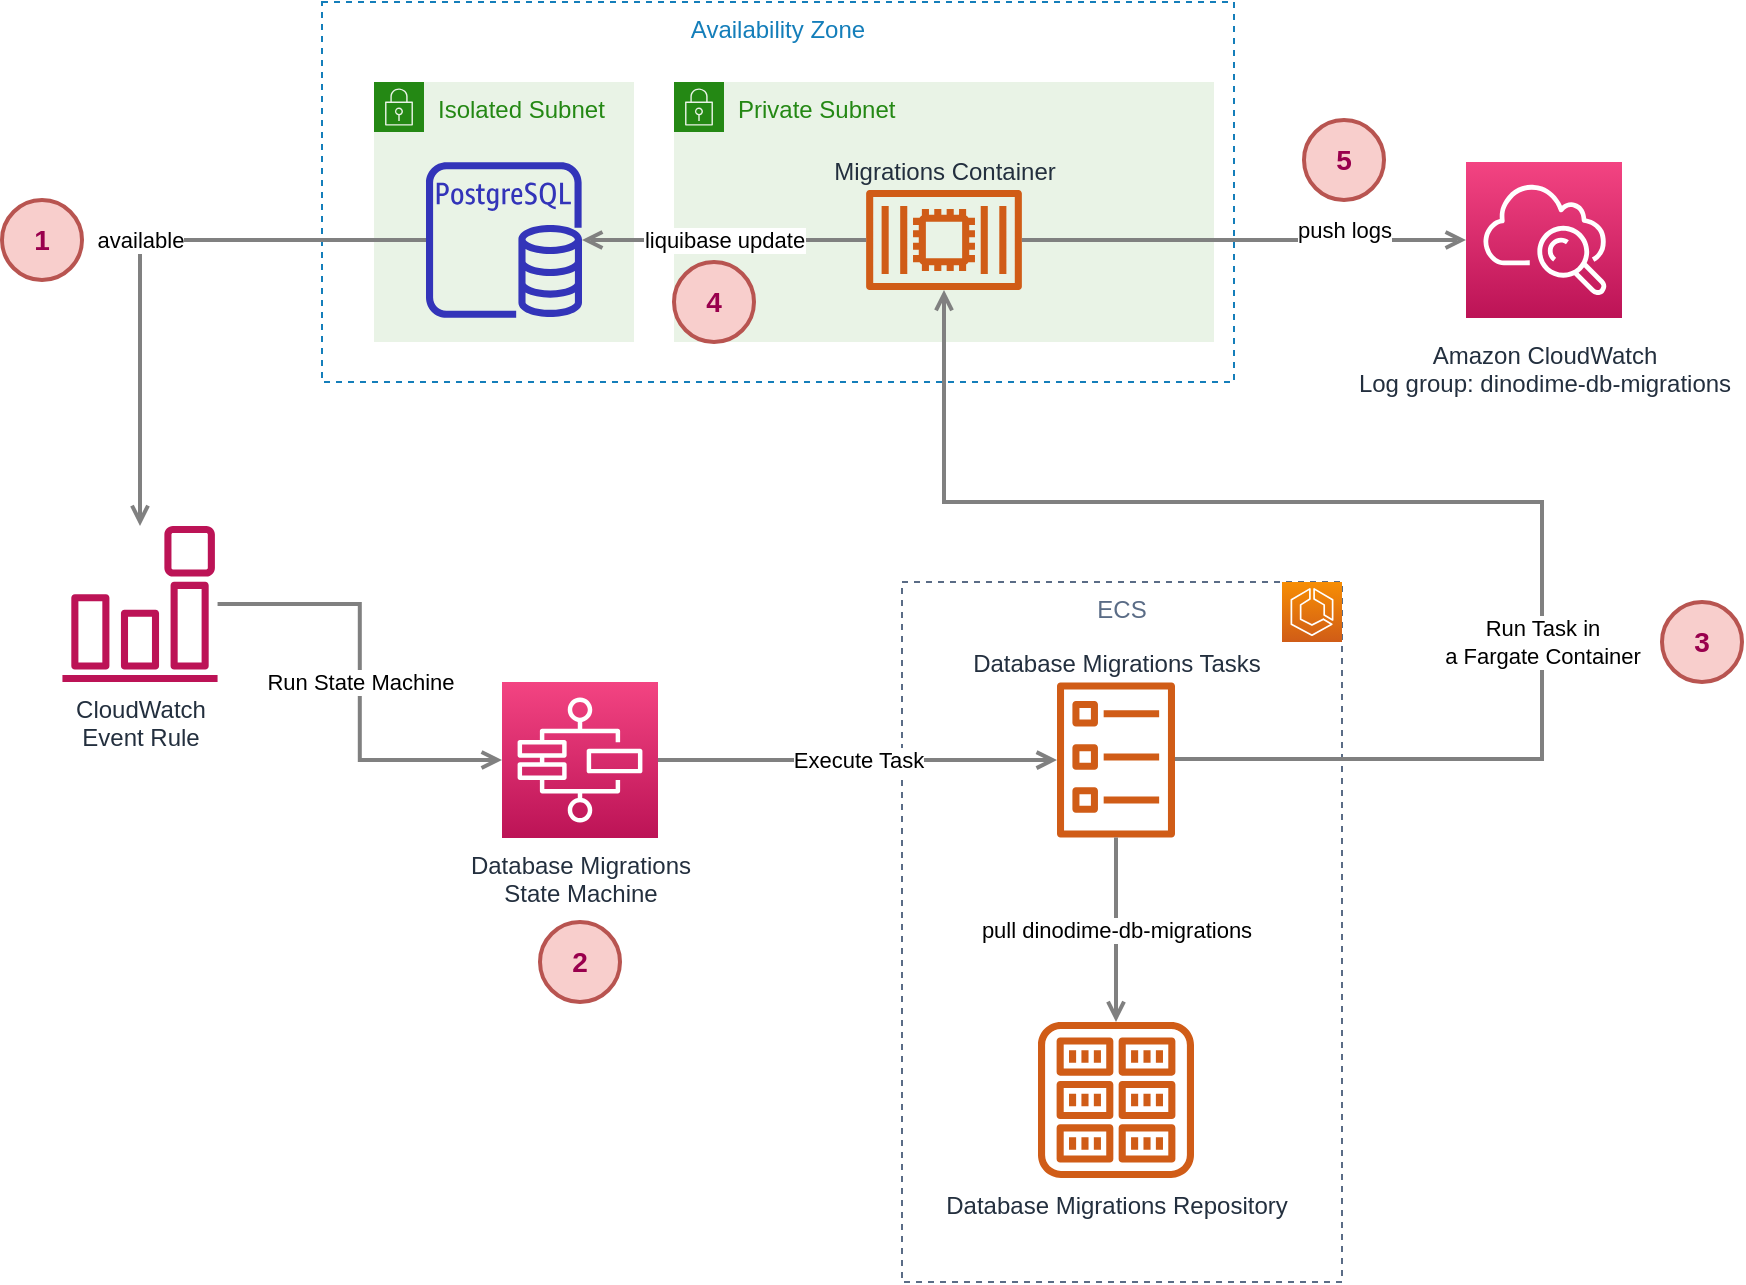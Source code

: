 <mxfile version="12.4.2" type="device" pages="1"><diagram id="Ht1M8jgEwFfnCIfOTk4-" name="Page-1"><mxGraphModel dx="1106" dy="1830" grid="1" gridSize="10" guides="1" tooltips="1" connect="1" arrows="1" fold="1" page="1" pageScale="1" pageWidth="1169" pageHeight="827" math="0" shadow="0"><root><mxCell id="0"/><mxCell id="1" parent="0"/><mxCell id="ZfWRtYbuxEI8Y3Z5jPvF-13" value="Availability Zone" style="fillColor=none;strokeColor=#147EBA;dashed=1;verticalAlign=top;fontStyle=0;fontColor=#147EBA;" vertex="1" parent="1"><mxGeometry x="309" y="-734" width="456" height="190" as="geometry"/></mxCell><mxCell id="ZfWRtYbuxEI8Y3Z5jPvF-17" value="ECS" style="fillColor=none;strokeColor=#5A6C86;dashed=1;verticalAlign=top;fontStyle=0;fontColor=#5A6C86;" vertex="1" parent="1"><mxGeometry x="599" y="-444" width="220" height="350" as="geometry"/></mxCell><mxCell id="ZfWRtYbuxEI8Y3Z5jPvF-4" value="Isolated Subnet" style="points=[[0,0],[0.25,0],[0.5,0],[0.75,0],[1,0],[1,0.25],[1,0.5],[1,0.75],[1,1],[0.75,1],[0.5,1],[0.25,1],[0,1],[0,0.75],[0,0.5],[0,0.25]];outlineConnect=0;gradientColor=none;html=1;whiteSpace=wrap;fontSize=12;fontStyle=0;shape=mxgraph.aws4.group;grIcon=mxgraph.aws4.group_security_group;grStroke=0;strokeColor=#248814;fillColor=#E9F3E6;verticalAlign=top;align=left;spacingLeft=30;fontColor=#248814;dashed=0;" vertex="1" parent="1"><mxGeometry x="335" y="-694" width="130" height="130" as="geometry"/></mxCell><mxCell id="UEzPUAAOIrF-is8g5C7q-144" value="Amazon CloudWatch&lt;br&gt;Log group: dinodime-db-migrations" style="outlineConnect=0;fontColor=#232F3E;gradientColor=#F34482;gradientDirection=north;fillColor=#BC1356;strokeColor=#ffffff;dashed=0;verticalLabelPosition=bottom;verticalAlign=top;align=center;html=1;fontSize=12;fontStyle=0;aspect=fixed;shape=mxgraph.aws4.resourceIcon;resIcon=mxgraph.aws4.cloudwatch;labelBackgroundColor=#ffffff;spacingTop=5;" parent="1" vertex="1"><mxGeometry x="881" y="-654" width="78" height="78" as="geometry"/></mxCell><mxCell id="UEzPUAAOIrF-is8g5C7q-160" value="CloudWatch&lt;br&gt;Event Rule" style="outlineConnect=0;fontColor=#232F3E;gradientColor=none;fillColor=#BC1356;strokeColor=none;dashed=0;verticalLabelPosition=bottom;verticalAlign=top;align=center;html=1;fontSize=12;fontStyle=0;aspect=fixed;pointerEvents=1;shape=mxgraph.aws4.event_event_based;labelBackgroundColor=#ffffff;" parent="1" vertex="1"><mxGeometry x="179" y="-472" width="78" height="78" as="geometry"/></mxCell><mxCell id="ZfWRtYbuxEI8Y3Z5jPvF-3" value="Private Subnet" style="points=[[0,0],[0.25,0],[0.5,0],[0.75,0],[1,0],[1,0.25],[1,0.5],[1,0.75],[1,1],[0.75,1],[0.5,1],[0.25,1],[0,1],[0,0.75],[0,0.5],[0,0.25]];outlineConnect=0;gradientColor=none;html=1;whiteSpace=wrap;fontSize=12;fontStyle=0;shape=mxgraph.aws4.group;grIcon=mxgraph.aws4.group_security_group;grStroke=0;strokeColor=#248814;fillColor=#E9F3E6;verticalAlign=top;align=left;spacingLeft=30;fontColor=#248814;dashed=0;" vertex="1" parent="1"><mxGeometry x="485" y="-694" width="270" height="130" as="geometry"/></mxCell><mxCell id="ZfWRtYbuxEI8Y3Z5jPvF-5" value="" style="outlineConnect=0;fontColor=#232F3E;gradientColor=none;fillColor=#3334B9;strokeColor=none;dashed=0;verticalLabelPosition=bottom;verticalAlign=top;align=center;html=1;fontSize=12;fontStyle=0;aspect=fixed;pointerEvents=1;shape=mxgraph.aws4.rds_postgresql_instance;" vertex="1" parent="1"><mxGeometry x="361" y="-654" width="78" height="78" as="geometry"/></mxCell><mxCell id="ZfWRtYbuxEI8Y3Z5jPvF-6" value="Database Migrations Repository" style="outlineConnect=0;fontColor=#232F3E;gradientColor=none;fillColor=#D05C17;strokeColor=none;dashed=0;verticalLabelPosition=bottom;verticalAlign=top;align=center;html=1;fontSize=12;fontStyle=0;aspect=fixed;pointerEvents=1;shape=mxgraph.aws4.registry;" vertex="1" parent="1"><mxGeometry x="667" y="-224" width="78" height="78" as="geometry"/></mxCell><mxCell id="ZfWRtYbuxEI8Y3Z5jPvF-7" value="Migrations Container" style="outlineConnect=0;fontColor=#232F3E;gradientColor=none;fillColor=#D05C17;strokeColor=none;dashed=0;verticalLabelPosition=top;verticalAlign=bottom;align=center;html=1;fontSize=12;fontStyle=0;aspect=fixed;pointerEvents=1;shape=mxgraph.aws4.container_2;labelPosition=center;" vertex="1" parent="1"><mxGeometry x="581" y="-640" width="78" height="50" as="geometry"/></mxCell><mxCell id="ZfWRtYbuxEI8Y3Z5jPvF-8" value="liquibase update" style="edgeStyle=orthogonalEdgeStyle;rounded=0;orthogonalLoop=1;jettySize=auto;html=1;startArrow=none;startFill=0;endArrow=open;endFill=0;strokeColor=#808080;strokeWidth=2;" edge="1" parent="1" source="ZfWRtYbuxEI8Y3Z5jPvF-7" target="ZfWRtYbuxEI8Y3Z5jPvF-5"><mxGeometry relative="1" as="geometry"><mxPoint x="513" y="-524.5" as="sourcePoint"/><mxPoint x="635" y="-524.5" as="targetPoint"/></mxGeometry></mxCell><mxCell id="ZfWRtYbuxEI8Y3Z5jPvF-11" value="available" style="edgeStyle=orthogonalEdgeStyle;rounded=0;orthogonalLoop=1;jettySize=auto;html=1;startArrow=none;startFill=0;endArrow=open;endFill=0;strokeColor=#808080;strokeWidth=2;" edge="1" parent="1" source="ZfWRtYbuxEI8Y3Z5jPvF-5" target="UEzPUAAOIrF-is8g5C7q-160"><mxGeometry relative="1" as="geometry"><mxPoint x="363" y="-504" as="sourcePoint"/><mxPoint x="485" y="-504" as="targetPoint"/></mxGeometry></mxCell><mxCell id="ZfWRtYbuxEI8Y3Z5jPvF-12" value="Database Migrations Tasks" style="outlineConnect=0;fontColor=#232F3E;gradientColor=none;fillColor=#D05C17;strokeColor=none;dashed=0;verticalLabelPosition=top;verticalAlign=bottom;align=center;html=1;fontSize=12;fontStyle=0;aspect=fixed;pointerEvents=1;shape=mxgraph.aws4.ecs_task;labelPosition=center;" vertex="1" parent="1"><mxGeometry x="676.5" y="-394" width="59" height="78" as="geometry"/></mxCell><mxCell id="ZfWRtYbuxEI8Y3Z5jPvF-14" value="pull dinodime-db-migrations" style="edgeStyle=orthogonalEdgeStyle;rounded=0;orthogonalLoop=1;jettySize=auto;html=1;startArrow=none;startFill=0;endArrow=open;endFill=0;strokeColor=#808080;strokeWidth=2;" edge="1" parent="1" source="ZfWRtYbuxEI8Y3Z5jPvF-12" target="ZfWRtYbuxEI8Y3Z5jPvF-6"><mxGeometry relative="1" as="geometry"><mxPoint x="945" y="-394" as="sourcePoint"/><mxPoint x="945" y="-262" as="targetPoint"/></mxGeometry></mxCell><mxCell id="ZfWRtYbuxEI8Y3Z5jPvF-15" value="" style="outlineConnect=0;fontColor=#232F3E;gradientColor=#F78E04;gradientDirection=north;fillColor=#D05C17;strokeColor=#ffffff;dashed=0;verticalLabelPosition=bottom;verticalAlign=top;align=center;html=1;fontSize=12;fontStyle=0;aspect=fixed;shape=mxgraph.aws4.resourceIcon;resIcon=mxgraph.aws4.ecs;" vertex="1" parent="1"><mxGeometry x="789" y="-444" width="30" height="30" as="geometry"/></mxCell><mxCell id="ZfWRtYbuxEI8Y3Z5jPvF-18" value="Database Migrations&lt;br&gt;State Machine" style="outlineConnect=0;fontColor=#232F3E;gradientColor=#F34482;gradientDirection=north;fillColor=#BC1356;strokeColor=#ffffff;dashed=0;verticalLabelPosition=bottom;verticalAlign=top;align=center;html=1;fontSize=12;fontStyle=0;aspect=fixed;shape=mxgraph.aws4.resourceIcon;resIcon=mxgraph.aws4.step_functions;" vertex="1" parent="1"><mxGeometry x="399" y="-394" width="78" height="78" as="geometry"/></mxCell><mxCell id="ZfWRtYbuxEI8Y3Z5jPvF-19" value="push logs" style="edgeStyle=orthogonalEdgeStyle;rounded=0;orthogonalLoop=1;jettySize=auto;html=1;startArrow=none;startFill=0;endArrow=open;endFill=0;strokeColor=#808080;strokeWidth=2;" edge="1" parent="1" source="ZfWRtYbuxEI8Y3Z5jPvF-7" target="UEzPUAAOIrF-is8g5C7q-144"><mxGeometry x="0.451" y="5" relative="1" as="geometry"><mxPoint x="665" y="-494" as="sourcePoint"/><mxPoint x="811" y="-459.77" as="targetPoint"/><mxPoint as="offset"/></mxGeometry></mxCell><mxCell id="ZfWRtYbuxEI8Y3Z5jPvF-20" value="Run State Machine" style="edgeStyle=orthogonalEdgeStyle;rounded=0;orthogonalLoop=1;jettySize=auto;html=1;startArrow=none;startFill=0;endArrow=open;endFill=0;strokeColor=#808080;strokeWidth=2;" edge="1" parent="1" source="UEzPUAAOIrF-is8g5C7q-160" target="ZfWRtYbuxEI8Y3Z5jPvF-18"><mxGeometry relative="1" as="geometry"><mxPoint x="393" y="-295" as="sourcePoint"/><mxPoint x="393" y="-163" as="targetPoint"/></mxGeometry></mxCell><mxCell id="ZfWRtYbuxEI8Y3Z5jPvF-21" value="Execute Task" style="edgeStyle=orthogonalEdgeStyle;rounded=0;orthogonalLoop=1;jettySize=auto;html=1;startArrow=none;startFill=0;endArrow=open;endFill=0;strokeColor=#808080;strokeWidth=2;" edge="1" parent="1" source="ZfWRtYbuxEI8Y3Z5jPvF-18" target="ZfWRtYbuxEI8Y3Z5jPvF-12"><mxGeometry relative="1" as="geometry"><mxPoint x="373.0" y="-174" as="sourcePoint"/><mxPoint x="515.02" y="-174" as="targetPoint"/></mxGeometry></mxCell><mxCell id="ZfWRtYbuxEI8Y3Z5jPvF-22" value="Run Task in&lt;br&gt;a Fargate Container" style="edgeStyle=orthogonalEdgeStyle;rounded=0;orthogonalLoop=1;jettySize=auto;html=1;startArrow=none;startFill=0;endArrow=open;endFill=0;strokeColor=#808080;strokeWidth=2;" edge="1" parent="1" target="ZfWRtYbuxEI8Y3Z5jPvF-7"><mxGeometry x="-0.324" relative="1" as="geometry"><mxPoint x="735.5" y="-355.5" as="sourcePoint"/><mxPoint x="935" y="-355.5" as="targetPoint"/><Array as="points"><mxPoint x="919" y="-355"/><mxPoint x="919" y="-484"/><mxPoint x="620" y="-484"/></Array><mxPoint as="offset"/></mxGeometry></mxCell><mxCell id="ZfWRtYbuxEI8Y3Z5jPvF-23" value="1" style="ellipse;whiteSpace=wrap;html=1;labelBackgroundColor=none;fillColor=#f8cecc;strokeColor=#b85450;strokeWidth=2;fontSize=14;fontStyle=1;fontColor=#99004D;" vertex="1" parent="1"><mxGeometry x="149" y="-635" width="40" height="40" as="geometry"/></mxCell><mxCell id="ZfWRtYbuxEI8Y3Z5jPvF-24" value="2" style="ellipse;whiteSpace=wrap;html=1;labelBackgroundColor=none;fillColor=#f8cecc;strokeColor=#b85450;strokeWidth=2;fontSize=14;fontStyle=1;fontColor=#99004D;" vertex="1" parent="1"><mxGeometry x="418" y="-274" width="40" height="40" as="geometry"/></mxCell><mxCell id="ZfWRtYbuxEI8Y3Z5jPvF-25" value="3" style="ellipse;whiteSpace=wrap;html=1;labelBackgroundColor=none;fillColor=#f8cecc;strokeColor=#b85450;strokeWidth=2;fontSize=14;fontStyle=1;fontColor=#99004D;" vertex="1" parent="1"><mxGeometry x="979" y="-434" width="40" height="40" as="geometry"/></mxCell><mxCell id="ZfWRtYbuxEI8Y3Z5jPvF-26" value="5" style="ellipse;whiteSpace=wrap;html=1;labelBackgroundColor=none;fillColor=#f8cecc;strokeColor=#b85450;strokeWidth=2;fontSize=14;fontStyle=1;fontColor=#99004D;" vertex="1" parent="1"><mxGeometry x="800" y="-675" width="40" height="40" as="geometry"/></mxCell><mxCell id="ZfWRtYbuxEI8Y3Z5jPvF-27" value="4" style="ellipse;whiteSpace=wrap;html=1;labelBackgroundColor=none;fillColor=#f8cecc;strokeColor=#b85450;strokeWidth=2;fontSize=14;fontStyle=1;fontColor=#99004D;" vertex="1" parent="1"><mxGeometry x="485" y="-604" width="40" height="40" as="geometry"/></mxCell></root></mxGraphModel></diagram></mxfile>